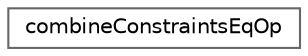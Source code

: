 digraph "Graphical Class Hierarchy"
{
 // LATEX_PDF_SIZE
  bgcolor="transparent";
  edge [fontname=Helvetica,fontsize=10,labelfontname=Helvetica,labelfontsize=10];
  node [fontname=Helvetica,fontsize=10,shape=box,height=0.2,width=0.4];
  rankdir="LR";
  Node0 [id="Node000000",label="combineConstraintsEqOp",height=0.2,width=0.4,color="grey40", fillcolor="white", style="filled",URL="$classFoam_1_1combineConstraintsEqOp.html",tooltip=" "];
}
